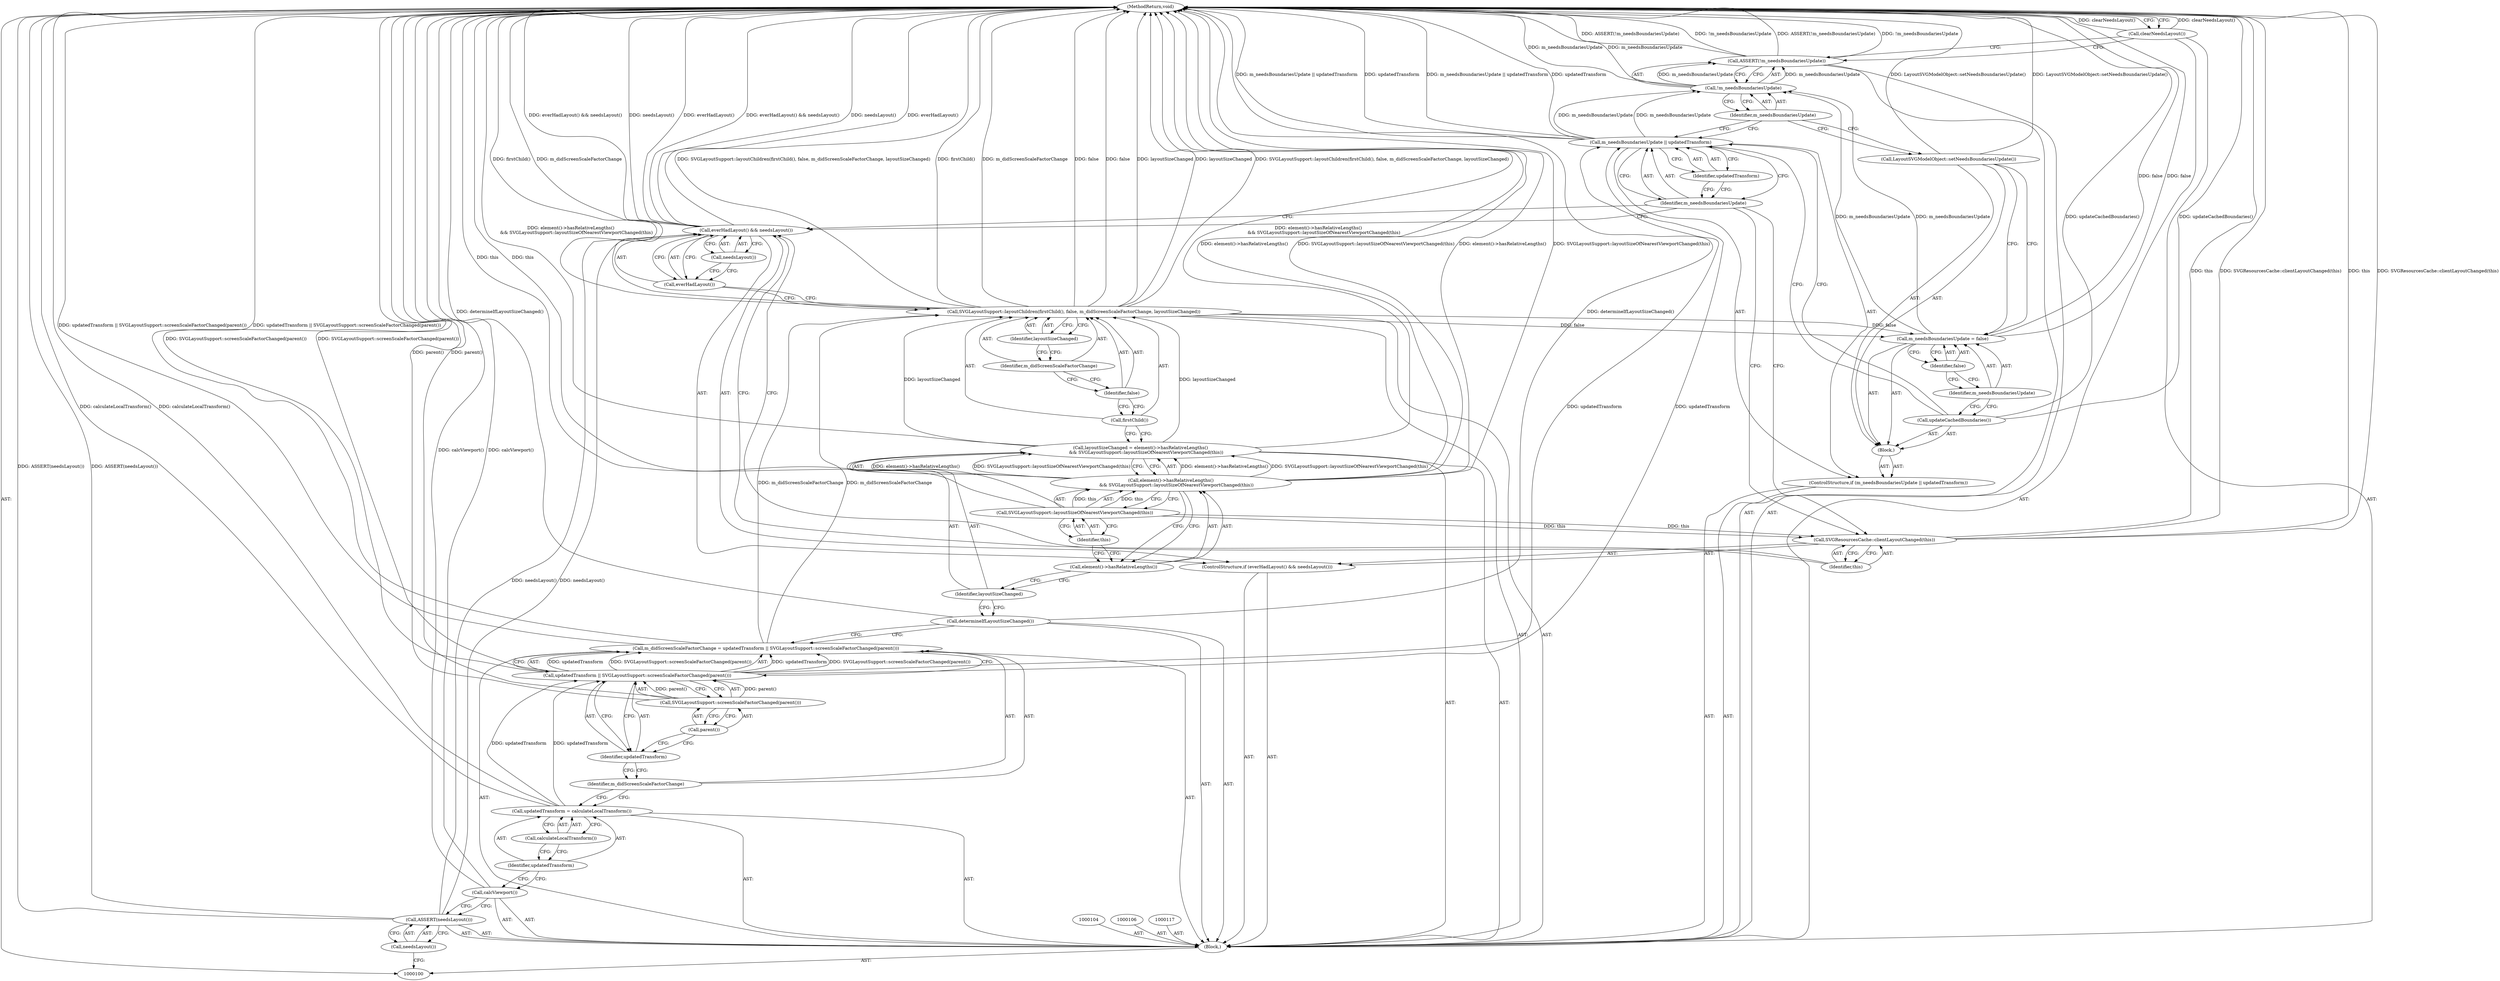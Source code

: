 digraph "1_Chrome_44f1431b20c16d8f8da0ce8ff7bbf2adddcdd785" {
"1000149" [label="(MethodReturn,void)"];
"1000116" [label="(Call,determineIfLayoutSizeChanged())"];
"1000120" [label="(Call,element()->hasRelativeLengths()\n        && SVGLayoutSupport::layoutSizeOfNearestViewportChanged(this))"];
"1000121" [label="(Call,element()->hasRelativeLengths())"];
"1000118" [label="(Call,layoutSizeChanged = element()->hasRelativeLengths()\n        && SVGLayoutSupport::layoutSizeOfNearestViewportChanged(this))"];
"1000119" [label="(Identifier,layoutSizeChanged)"];
"1000122" [label="(Call,SVGLayoutSupport::layoutSizeOfNearestViewportChanged(this))"];
"1000123" [label="(Identifier,this)"];
"1000125" [label="(Call,firstChild())"];
"1000124" [label="(Call,SVGLayoutSupport::layoutChildren(firstChild(), false, m_didScreenScaleFactorChange, layoutSizeChanged))"];
"1000126" [label="(Identifier,false)"];
"1000127" [label="(Identifier,m_didScreenScaleFactorChange)"];
"1000128" [label="(Identifier,layoutSizeChanged)"];
"1000132" [label="(Call,needsLayout())"];
"1000129" [label="(ControlStructure,if (everHadLayout() && needsLayout()))"];
"1000130" [label="(Call,everHadLayout() && needsLayout())"];
"1000131" [label="(Call,everHadLayout())"];
"1000134" [label="(Identifier,this)"];
"1000133" [label="(Call,SVGResourcesCache::clientLayoutChanged(this))"];
"1000101" [label="(Block,)"];
"1000138" [label="(Identifier,updatedTransform)"];
"1000135" [label="(ControlStructure,if (m_needsBoundariesUpdate || updatedTransform))"];
"1000139" [label="(Block,)"];
"1000136" [label="(Call,m_needsBoundariesUpdate || updatedTransform)"];
"1000137" [label="(Identifier,m_needsBoundariesUpdate)"];
"1000140" [label="(Call,updateCachedBoundaries())"];
"1000143" [label="(Identifier,false)"];
"1000141" [label="(Call,m_needsBoundariesUpdate = false)"];
"1000142" [label="(Identifier,m_needsBoundariesUpdate)"];
"1000144" [label="(Call,LayoutSVGModelObject::setNeedsBoundariesUpdate())"];
"1000146" [label="(Call,!m_needsBoundariesUpdate)"];
"1000147" [label="(Identifier,m_needsBoundariesUpdate)"];
"1000145" [label="(Call,ASSERT(!m_needsBoundariesUpdate))"];
"1000148" [label="(Call,clearNeedsLayout())"];
"1000103" [label="(Call,needsLayout())"];
"1000102" [label="(Call,ASSERT(needsLayout()))"];
"1000105" [label="(Call,calcViewport())"];
"1000109" [label="(Call,calculateLocalTransform())"];
"1000107" [label="(Call,updatedTransform = calculateLocalTransform())"];
"1000108" [label="(Identifier,updatedTransform)"];
"1000112" [label="(Call,updatedTransform || SVGLayoutSupport::screenScaleFactorChanged(parent()))"];
"1000113" [label="(Identifier,updatedTransform)"];
"1000110" [label="(Call,m_didScreenScaleFactorChange = updatedTransform || SVGLayoutSupport::screenScaleFactorChanged(parent()))"];
"1000111" [label="(Identifier,m_didScreenScaleFactorChange)"];
"1000114" [label="(Call,SVGLayoutSupport::screenScaleFactorChanged(parent()))"];
"1000115" [label="(Call,parent())"];
"1000149" -> "1000100"  [label="AST: "];
"1000149" -> "1000148"  [label="CFG: "];
"1000124" -> "1000149"  [label="DDG: firstChild()"];
"1000124" -> "1000149"  [label="DDG: m_didScreenScaleFactorChange"];
"1000124" -> "1000149"  [label="DDG: false"];
"1000124" -> "1000149"  [label="DDG: layoutSizeChanged"];
"1000124" -> "1000149"  [label="DDG: SVGLayoutSupport::layoutChildren(firstChild(), false, m_didScreenScaleFactorChange, layoutSizeChanged)"];
"1000105" -> "1000149"  [label="DDG: calcViewport()"];
"1000112" -> "1000149"  [label="DDG: SVGLayoutSupport::screenScaleFactorChanged(parent())"];
"1000140" -> "1000149"  [label="DDG: updateCachedBoundaries()"];
"1000148" -> "1000149"  [label="DDG: clearNeedsLayout()"];
"1000145" -> "1000149"  [label="DDG: !m_needsBoundariesUpdate"];
"1000145" -> "1000149"  [label="DDG: ASSERT(!m_needsBoundariesUpdate)"];
"1000107" -> "1000149"  [label="DDG: calculateLocalTransform()"];
"1000130" -> "1000149"  [label="DDG: everHadLayout() && needsLayout()"];
"1000130" -> "1000149"  [label="DDG: needsLayout()"];
"1000130" -> "1000149"  [label="DDG: everHadLayout()"];
"1000122" -> "1000149"  [label="DDG: this"];
"1000144" -> "1000149"  [label="DDG: LayoutSVGModelObject::setNeedsBoundariesUpdate()"];
"1000133" -> "1000149"  [label="DDG: this"];
"1000133" -> "1000149"  [label="DDG: SVGResourcesCache::clientLayoutChanged(this)"];
"1000114" -> "1000149"  [label="DDG: parent()"];
"1000120" -> "1000149"  [label="DDG: element()->hasRelativeLengths()"];
"1000120" -> "1000149"  [label="DDG: SVGLayoutSupport::layoutSizeOfNearestViewportChanged(this)"];
"1000102" -> "1000149"  [label="DDG: ASSERT(needsLayout())"];
"1000110" -> "1000149"  [label="DDG: updatedTransform || SVGLayoutSupport::screenScaleFactorChanged(parent())"];
"1000118" -> "1000149"  [label="DDG: element()->hasRelativeLengths()\n        && SVGLayoutSupport::layoutSizeOfNearestViewportChanged(this)"];
"1000141" -> "1000149"  [label="DDG: false"];
"1000136" -> "1000149"  [label="DDG: m_needsBoundariesUpdate || updatedTransform"];
"1000136" -> "1000149"  [label="DDG: updatedTransform"];
"1000146" -> "1000149"  [label="DDG: m_needsBoundariesUpdate"];
"1000116" -> "1000149"  [label="DDG: determineIfLayoutSizeChanged()"];
"1000116" -> "1000101"  [label="AST: "];
"1000116" -> "1000110"  [label="CFG: "];
"1000119" -> "1000116"  [label="CFG: "];
"1000116" -> "1000149"  [label="DDG: determineIfLayoutSizeChanged()"];
"1000120" -> "1000118"  [label="AST: "];
"1000120" -> "1000121"  [label="CFG: "];
"1000120" -> "1000122"  [label="CFG: "];
"1000121" -> "1000120"  [label="AST: "];
"1000122" -> "1000120"  [label="AST: "];
"1000118" -> "1000120"  [label="CFG: "];
"1000120" -> "1000149"  [label="DDG: element()->hasRelativeLengths()"];
"1000120" -> "1000149"  [label="DDG: SVGLayoutSupport::layoutSizeOfNearestViewportChanged(this)"];
"1000120" -> "1000118"  [label="DDG: element()->hasRelativeLengths()"];
"1000120" -> "1000118"  [label="DDG: SVGLayoutSupport::layoutSizeOfNearestViewportChanged(this)"];
"1000122" -> "1000120"  [label="DDG: this"];
"1000121" -> "1000120"  [label="AST: "];
"1000121" -> "1000119"  [label="CFG: "];
"1000123" -> "1000121"  [label="CFG: "];
"1000120" -> "1000121"  [label="CFG: "];
"1000118" -> "1000101"  [label="AST: "];
"1000118" -> "1000120"  [label="CFG: "];
"1000119" -> "1000118"  [label="AST: "];
"1000120" -> "1000118"  [label="AST: "];
"1000125" -> "1000118"  [label="CFG: "];
"1000118" -> "1000149"  [label="DDG: element()->hasRelativeLengths()\n        && SVGLayoutSupport::layoutSizeOfNearestViewportChanged(this)"];
"1000120" -> "1000118"  [label="DDG: element()->hasRelativeLengths()"];
"1000120" -> "1000118"  [label="DDG: SVGLayoutSupport::layoutSizeOfNearestViewportChanged(this)"];
"1000118" -> "1000124"  [label="DDG: layoutSizeChanged"];
"1000119" -> "1000118"  [label="AST: "];
"1000119" -> "1000116"  [label="CFG: "];
"1000121" -> "1000119"  [label="CFG: "];
"1000122" -> "1000120"  [label="AST: "];
"1000122" -> "1000123"  [label="CFG: "];
"1000123" -> "1000122"  [label="AST: "];
"1000120" -> "1000122"  [label="CFG: "];
"1000122" -> "1000149"  [label="DDG: this"];
"1000122" -> "1000120"  [label="DDG: this"];
"1000122" -> "1000133"  [label="DDG: this"];
"1000123" -> "1000122"  [label="AST: "];
"1000123" -> "1000121"  [label="CFG: "];
"1000122" -> "1000123"  [label="CFG: "];
"1000125" -> "1000124"  [label="AST: "];
"1000125" -> "1000118"  [label="CFG: "];
"1000126" -> "1000125"  [label="CFG: "];
"1000124" -> "1000101"  [label="AST: "];
"1000124" -> "1000128"  [label="CFG: "];
"1000125" -> "1000124"  [label="AST: "];
"1000126" -> "1000124"  [label="AST: "];
"1000127" -> "1000124"  [label="AST: "];
"1000128" -> "1000124"  [label="AST: "];
"1000131" -> "1000124"  [label="CFG: "];
"1000124" -> "1000149"  [label="DDG: firstChild()"];
"1000124" -> "1000149"  [label="DDG: m_didScreenScaleFactorChange"];
"1000124" -> "1000149"  [label="DDG: false"];
"1000124" -> "1000149"  [label="DDG: layoutSizeChanged"];
"1000124" -> "1000149"  [label="DDG: SVGLayoutSupport::layoutChildren(firstChild(), false, m_didScreenScaleFactorChange, layoutSizeChanged)"];
"1000110" -> "1000124"  [label="DDG: m_didScreenScaleFactorChange"];
"1000118" -> "1000124"  [label="DDG: layoutSizeChanged"];
"1000124" -> "1000141"  [label="DDG: false"];
"1000126" -> "1000124"  [label="AST: "];
"1000126" -> "1000125"  [label="CFG: "];
"1000127" -> "1000126"  [label="CFG: "];
"1000127" -> "1000124"  [label="AST: "];
"1000127" -> "1000126"  [label="CFG: "];
"1000128" -> "1000127"  [label="CFG: "];
"1000128" -> "1000124"  [label="AST: "];
"1000128" -> "1000127"  [label="CFG: "];
"1000124" -> "1000128"  [label="CFG: "];
"1000132" -> "1000130"  [label="AST: "];
"1000132" -> "1000131"  [label="CFG: "];
"1000130" -> "1000132"  [label="CFG: "];
"1000129" -> "1000101"  [label="AST: "];
"1000130" -> "1000129"  [label="AST: "];
"1000133" -> "1000129"  [label="AST: "];
"1000130" -> "1000129"  [label="AST: "];
"1000130" -> "1000131"  [label="CFG: "];
"1000130" -> "1000132"  [label="CFG: "];
"1000131" -> "1000130"  [label="AST: "];
"1000132" -> "1000130"  [label="AST: "];
"1000134" -> "1000130"  [label="CFG: "];
"1000137" -> "1000130"  [label="CFG: "];
"1000130" -> "1000149"  [label="DDG: everHadLayout() && needsLayout()"];
"1000130" -> "1000149"  [label="DDG: needsLayout()"];
"1000130" -> "1000149"  [label="DDG: everHadLayout()"];
"1000102" -> "1000130"  [label="DDG: needsLayout()"];
"1000131" -> "1000130"  [label="AST: "];
"1000131" -> "1000124"  [label="CFG: "];
"1000132" -> "1000131"  [label="CFG: "];
"1000130" -> "1000131"  [label="CFG: "];
"1000134" -> "1000133"  [label="AST: "];
"1000134" -> "1000130"  [label="CFG: "];
"1000133" -> "1000134"  [label="CFG: "];
"1000133" -> "1000129"  [label="AST: "];
"1000133" -> "1000134"  [label="CFG: "];
"1000134" -> "1000133"  [label="AST: "];
"1000137" -> "1000133"  [label="CFG: "];
"1000133" -> "1000149"  [label="DDG: this"];
"1000133" -> "1000149"  [label="DDG: SVGResourcesCache::clientLayoutChanged(this)"];
"1000122" -> "1000133"  [label="DDG: this"];
"1000101" -> "1000100"  [label="AST: "];
"1000102" -> "1000101"  [label="AST: "];
"1000104" -> "1000101"  [label="AST: "];
"1000105" -> "1000101"  [label="AST: "];
"1000106" -> "1000101"  [label="AST: "];
"1000107" -> "1000101"  [label="AST: "];
"1000110" -> "1000101"  [label="AST: "];
"1000116" -> "1000101"  [label="AST: "];
"1000117" -> "1000101"  [label="AST: "];
"1000118" -> "1000101"  [label="AST: "];
"1000124" -> "1000101"  [label="AST: "];
"1000129" -> "1000101"  [label="AST: "];
"1000135" -> "1000101"  [label="AST: "];
"1000145" -> "1000101"  [label="AST: "];
"1000148" -> "1000101"  [label="AST: "];
"1000138" -> "1000136"  [label="AST: "];
"1000138" -> "1000137"  [label="CFG: "];
"1000136" -> "1000138"  [label="CFG: "];
"1000135" -> "1000101"  [label="AST: "];
"1000136" -> "1000135"  [label="AST: "];
"1000139" -> "1000135"  [label="AST: "];
"1000139" -> "1000135"  [label="AST: "];
"1000140" -> "1000139"  [label="AST: "];
"1000141" -> "1000139"  [label="AST: "];
"1000144" -> "1000139"  [label="AST: "];
"1000136" -> "1000135"  [label="AST: "];
"1000136" -> "1000137"  [label="CFG: "];
"1000136" -> "1000138"  [label="CFG: "];
"1000137" -> "1000136"  [label="AST: "];
"1000138" -> "1000136"  [label="AST: "];
"1000140" -> "1000136"  [label="CFG: "];
"1000147" -> "1000136"  [label="CFG: "];
"1000136" -> "1000149"  [label="DDG: m_needsBoundariesUpdate || updatedTransform"];
"1000136" -> "1000149"  [label="DDG: updatedTransform"];
"1000112" -> "1000136"  [label="DDG: updatedTransform"];
"1000136" -> "1000146"  [label="DDG: m_needsBoundariesUpdate"];
"1000137" -> "1000136"  [label="AST: "];
"1000137" -> "1000133"  [label="CFG: "];
"1000137" -> "1000130"  [label="CFG: "];
"1000138" -> "1000137"  [label="CFG: "];
"1000136" -> "1000137"  [label="CFG: "];
"1000140" -> "1000139"  [label="AST: "];
"1000140" -> "1000136"  [label="CFG: "];
"1000142" -> "1000140"  [label="CFG: "];
"1000140" -> "1000149"  [label="DDG: updateCachedBoundaries()"];
"1000143" -> "1000141"  [label="AST: "];
"1000143" -> "1000142"  [label="CFG: "];
"1000141" -> "1000143"  [label="CFG: "];
"1000141" -> "1000139"  [label="AST: "];
"1000141" -> "1000143"  [label="CFG: "];
"1000142" -> "1000141"  [label="AST: "];
"1000143" -> "1000141"  [label="AST: "];
"1000144" -> "1000141"  [label="CFG: "];
"1000141" -> "1000149"  [label="DDG: false"];
"1000124" -> "1000141"  [label="DDG: false"];
"1000141" -> "1000146"  [label="DDG: m_needsBoundariesUpdate"];
"1000142" -> "1000141"  [label="AST: "];
"1000142" -> "1000140"  [label="CFG: "];
"1000143" -> "1000142"  [label="CFG: "];
"1000144" -> "1000139"  [label="AST: "];
"1000144" -> "1000141"  [label="CFG: "];
"1000147" -> "1000144"  [label="CFG: "];
"1000144" -> "1000149"  [label="DDG: LayoutSVGModelObject::setNeedsBoundariesUpdate()"];
"1000146" -> "1000145"  [label="AST: "];
"1000146" -> "1000147"  [label="CFG: "];
"1000147" -> "1000146"  [label="AST: "];
"1000145" -> "1000146"  [label="CFG: "];
"1000146" -> "1000149"  [label="DDG: m_needsBoundariesUpdate"];
"1000146" -> "1000145"  [label="DDG: m_needsBoundariesUpdate"];
"1000141" -> "1000146"  [label="DDG: m_needsBoundariesUpdate"];
"1000136" -> "1000146"  [label="DDG: m_needsBoundariesUpdate"];
"1000147" -> "1000146"  [label="AST: "];
"1000147" -> "1000144"  [label="CFG: "];
"1000147" -> "1000136"  [label="CFG: "];
"1000146" -> "1000147"  [label="CFG: "];
"1000145" -> "1000101"  [label="AST: "];
"1000145" -> "1000146"  [label="CFG: "];
"1000146" -> "1000145"  [label="AST: "];
"1000148" -> "1000145"  [label="CFG: "];
"1000145" -> "1000149"  [label="DDG: !m_needsBoundariesUpdate"];
"1000145" -> "1000149"  [label="DDG: ASSERT(!m_needsBoundariesUpdate)"];
"1000146" -> "1000145"  [label="DDG: m_needsBoundariesUpdate"];
"1000148" -> "1000101"  [label="AST: "];
"1000148" -> "1000145"  [label="CFG: "];
"1000149" -> "1000148"  [label="CFG: "];
"1000148" -> "1000149"  [label="DDG: clearNeedsLayout()"];
"1000103" -> "1000102"  [label="AST: "];
"1000103" -> "1000100"  [label="CFG: "];
"1000102" -> "1000103"  [label="CFG: "];
"1000102" -> "1000101"  [label="AST: "];
"1000102" -> "1000103"  [label="CFG: "];
"1000103" -> "1000102"  [label="AST: "];
"1000105" -> "1000102"  [label="CFG: "];
"1000102" -> "1000149"  [label="DDG: ASSERT(needsLayout())"];
"1000102" -> "1000130"  [label="DDG: needsLayout()"];
"1000105" -> "1000101"  [label="AST: "];
"1000105" -> "1000102"  [label="CFG: "];
"1000108" -> "1000105"  [label="CFG: "];
"1000105" -> "1000149"  [label="DDG: calcViewport()"];
"1000109" -> "1000107"  [label="AST: "];
"1000109" -> "1000108"  [label="CFG: "];
"1000107" -> "1000109"  [label="CFG: "];
"1000107" -> "1000101"  [label="AST: "];
"1000107" -> "1000109"  [label="CFG: "];
"1000108" -> "1000107"  [label="AST: "];
"1000109" -> "1000107"  [label="AST: "];
"1000111" -> "1000107"  [label="CFG: "];
"1000107" -> "1000149"  [label="DDG: calculateLocalTransform()"];
"1000107" -> "1000112"  [label="DDG: updatedTransform"];
"1000108" -> "1000107"  [label="AST: "];
"1000108" -> "1000105"  [label="CFG: "];
"1000109" -> "1000108"  [label="CFG: "];
"1000112" -> "1000110"  [label="AST: "];
"1000112" -> "1000113"  [label="CFG: "];
"1000112" -> "1000114"  [label="CFG: "];
"1000113" -> "1000112"  [label="AST: "];
"1000114" -> "1000112"  [label="AST: "];
"1000110" -> "1000112"  [label="CFG: "];
"1000112" -> "1000149"  [label="DDG: SVGLayoutSupport::screenScaleFactorChanged(parent())"];
"1000112" -> "1000110"  [label="DDG: updatedTransform"];
"1000112" -> "1000110"  [label="DDG: SVGLayoutSupport::screenScaleFactorChanged(parent())"];
"1000107" -> "1000112"  [label="DDG: updatedTransform"];
"1000114" -> "1000112"  [label="DDG: parent()"];
"1000112" -> "1000136"  [label="DDG: updatedTransform"];
"1000113" -> "1000112"  [label="AST: "];
"1000113" -> "1000111"  [label="CFG: "];
"1000115" -> "1000113"  [label="CFG: "];
"1000112" -> "1000113"  [label="CFG: "];
"1000110" -> "1000101"  [label="AST: "];
"1000110" -> "1000112"  [label="CFG: "];
"1000111" -> "1000110"  [label="AST: "];
"1000112" -> "1000110"  [label="AST: "];
"1000116" -> "1000110"  [label="CFG: "];
"1000110" -> "1000149"  [label="DDG: updatedTransform || SVGLayoutSupport::screenScaleFactorChanged(parent())"];
"1000112" -> "1000110"  [label="DDG: updatedTransform"];
"1000112" -> "1000110"  [label="DDG: SVGLayoutSupport::screenScaleFactorChanged(parent())"];
"1000110" -> "1000124"  [label="DDG: m_didScreenScaleFactorChange"];
"1000111" -> "1000110"  [label="AST: "];
"1000111" -> "1000107"  [label="CFG: "];
"1000113" -> "1000111"  [label="CFG: "];
"1000114" -> "1000112"  [label="AST: "];
"1000114" -> "1000115"  [label="CFG: "];
"1000115" -> "1000114"  [label="AST: "];
"1000112" -> "1000114"  [label="CFG: "];
"1000114" -> "1000149"  [label="DDG: parent()"];
"1000114" -> "1000112"  [label="DDG: parent()"];
"1000115" -> "1000114"  [label="AST: "];
"1000115" -> "1000113"  [label="CFG: "];
"1000114" -> "1000115"  [label="CFG: "];
}

